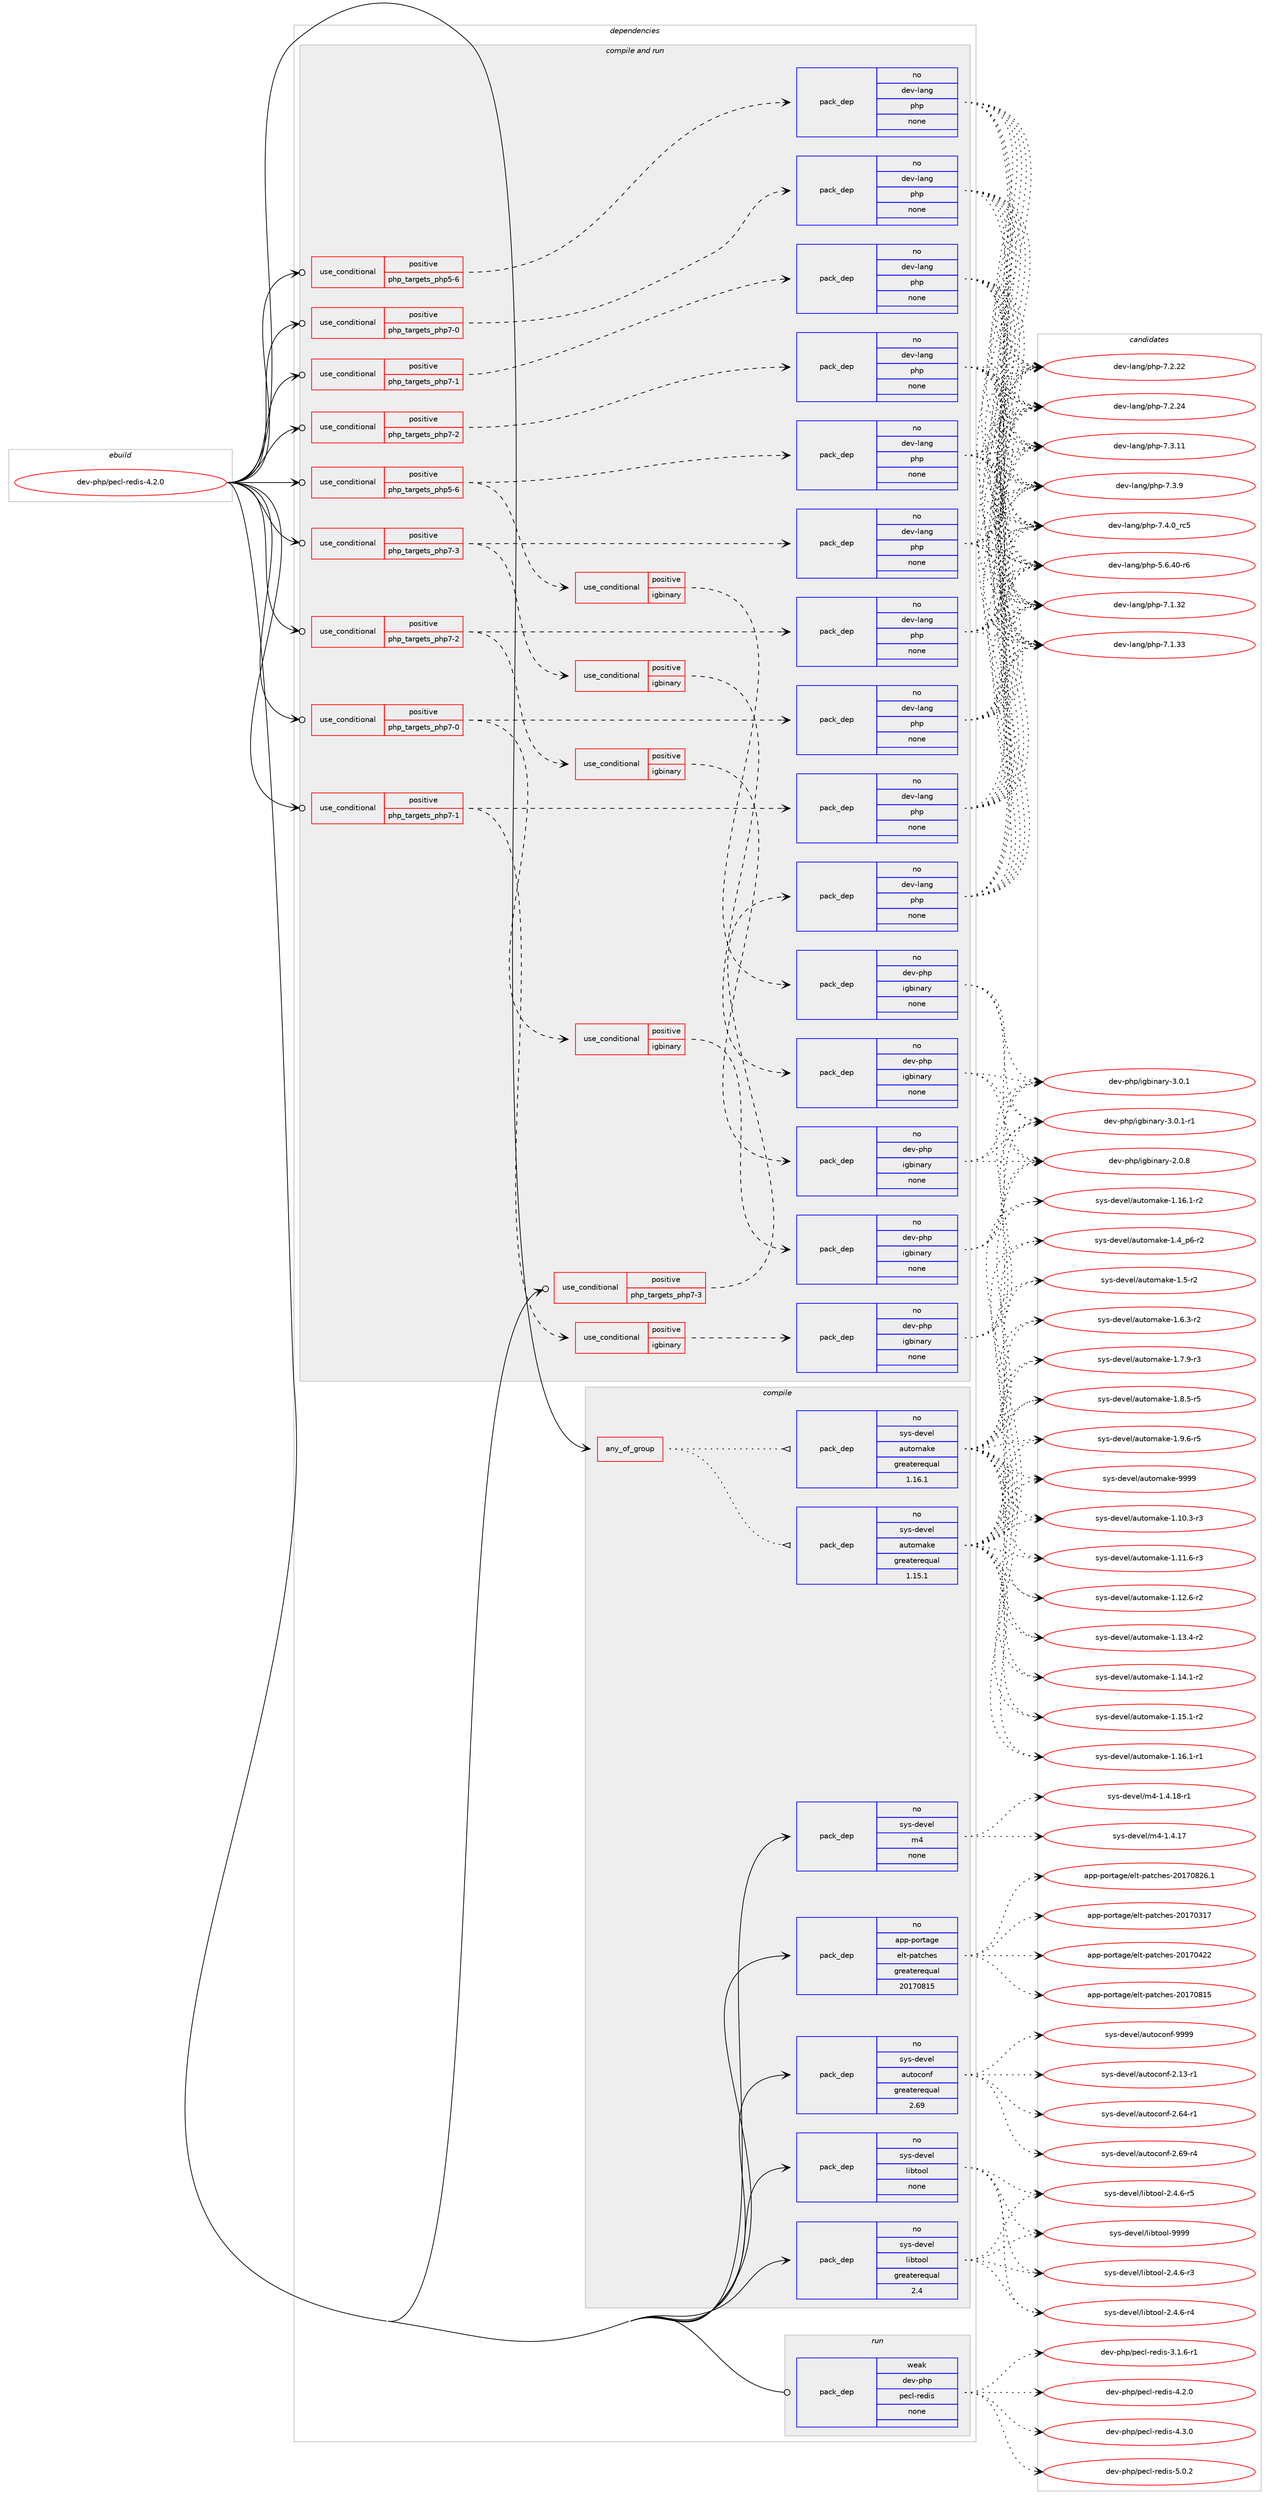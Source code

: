 digraph prolog {

# *************
# Graph options
# *************

newrank=true;
concentrate=true;
compound=true;
graph [rankdir=LR,fontname=Helvetica,fontsize=10,ranksep=1.5];#, ranksep=2.5, nodesep=0.2];
edge  [arrowhead=vee];
node  [fontname=Helvetica,fontsize=10];

# **********
# The ebuild
# **********

subgraph cluster_leftcol {
color=gray;
rank=same;
label=<<i>ebuild</i>>;
id [label="dev-php/pecl-redis-4.2.0", color=red, width=4, href="../dev-php/pecl-redis-4.2.0.svg"];
}

# ****************
# The dependencies
# ****************

subgraph cluster_midcol {
color=gray;
label=<<i>dependencies</i>>;
subgraph cluster_compile {
fillcolor="#eeeeee";
style=filled;
label=<<i>compile</i>>;
subgraph any11369 {
dependency590985 [label=<<TABLE BORDER="0" CELLBORDER="1" CELLSPACING="0" CELLPADDING="4"><TR><TD CELLPADDING="10">any_of_group</TD></TR></TABLE>>, shape=none, color=red];subgraph pack444070 {
dependency590986 [label=<<TABLE BORDER="0" CELLBORDER="1" CELLSPACING="0" CELLPADDING="4" WIDTH="220"><TR><TD ROWSPAN="6" CELLPADDING="30">pack_dep</TD></TR><TR><TD WIDTH="110">no</TD></TR><TR><TD>sys-devel</TD></TR><TR><TD>automake</TD></TR><TR><TD>greaterequal</TD></TR><TR><TD>1.16.1</TD></TR></TABLE>>, shape=none, color=blue];
}
dependency590985:e -> dependency590986:w [weight=20,style="dotted",arrowhead="oinv"];
subgraph pack444071 {
dependency590987 [label=<<TABLE BORDER="0" CELLBORDER="1" CELLSPACING="0" CELLPADDING="4" WIDTH="220"><TR><TD ROWSPAN="6" CELLPADDING="30">pack_dep</TD></TR><TR><TD WIDTH="110">no</TD></TR><TR><TD>sys-devel</TD></TR><TR><TD>automake</TD></TR><TR><TD>greaterequal</TD></TR><TR><TD>1.15.1</TD></TR></TABLE>>, shape=none, color=blue];
}
dependency590985:e -> dependency590987:w [weight=20,style="dotted",arrowhead="oinv"];
}
id:e -> dependency590985:w [weight=20,style="solid",arrowhead="vee"];
subgraph pack444072 {
dependency590988 [label=<<TABLE BORDER="0" CELLBORDER="1" CELLSPACING="0" CELLPADDING="4" WIDTH="220"><TR><TD ROWSPAN="6" CELLPADDING="30">pack_dep</TD></TR><TR><TD WIDTH="110">no</TD></TR><TR><TD>app-portage</TD></TR><TR><TD>elt-patches</TD></TR><TR><TD>greaterequal</TD></TR><TR><TD>20170815</TD></TR></TABLE>>, shape=none, color=blue];
}
id:e -> dependency590988:w [weight=20,style="solid",arrowhead="vee"];
subgraph pack444073 {
dependency590989 [label=<<TABLE BORDER="0" CELLBORDER="1" CELLSPACING="0" CELLPADDING="4" WIDTH="220"><TR><TD ROWSPAN="6" CELLPADDING="30">pack_dep</TD></TR><TR><TD WIDTH="110">no</TD></TR><TR><TD>sys-devel</TD></TR><TR><TD>autoconf</TD></TR><TR><TD>greaterequal</TD></TR><TR><TD>2.69</TD></TR></TABLE>>, shape=none, color=blue];
}
id:e -> dependency590989:w [weight=20,style="solid",arrowhead="vee"];
subgraph pack444074 {
dependency590990 [label=<<TABLE BORDER="0" CELLBORDER="1" CELLSPACING="0" CELLPADDING="4" WIDTH="220"><TR><TD ROWSPAN="6" CELLPADDING="30">pack_dep</TD></TR><TR><TD WIDTH="110">no</TD></TR><TR><TD>sys-devel</TD></TR><TR><TD>libtool</TD></TR><TR><TD>greaterequal</TD></TR><TR><TD>2.4</TD></TR></TABLE>>, shape=none, color=blue];
}
id:e -> dependency590990:w [weight=20,style="solid",arrowhead="vee"];
subgraph pack444075 {
dependency590991 [label=<<TABLE BORDER="0" CELLBORDER="1" CELLSPACING="0" CELLPADDING="4" WIDTH="220"><TR><TD ROWSPAN="6" CELLPADDING="30">pack_dep</TD></TR><TR><TD WIDTH="110">no</TD></TR><TR><TD>sys-devel</TD></TR><TR><TD>libtool</TD></TR><TR><TD>none</TD></TR><TR><TD></TD></TR></TABLE>>, shape=none, color=blue];
}
id:e -> dependency590991:w [weight=20,style="solid",arrowhead="vee"];
subgraph pack444076 {
dependency590992 [label=<<TABLE BORDER="0" CELLBORDER="1" CELLSPACING="0" CELLPADDING="4" WIDTH="220"><TR><TD ROWSPAN="6" CELLPADDING="30">pack_dep</TD></TR><TR><TD WIDTH="110">no</TD></TR><TR><TD>sys-devel</TD></TR><TR><TD>m4</TD></TR><TR><TD>none</TD></TR><TR><TD></TD></TR></TABLE>>, shape=none, color=blue];
}
id:e -> dependency590992:w [weight=20,style="solid",arrowhead="vee"];
}
subgraph cluster_compileandrun {
fillcolor="#eeeeee";
style=filled;
label=<<i>compile and run</i>>;
subgraph cond135181 {
dependency590993 [label=<<TABLE BORDER="0" CELLBORDER="1" CELLSPACING="0" CELLPADDING="4"><TR><TD ROWSPAN="3" CELLPADDING="10">use_conditional</TD></TR><TR><TD>positive</TD></TR><TR><TD>php_targets_php5-6</TD></TR></TABLE>>, shape=none, color=red];
subgraph pack444077 {
dependency590994 [label=<<TABLE BORDER="0" CELLBORDER="1" CELLSPACING="0" CELLPADDING="4" WIDTH="220"><TR><TD ROWSPAN="6" CELLPADDING="30">pack_dep</TD></TR><TR><TD WIDTH="110">no</TD></TR><TR><TD>dev-lang</TD></TR><TR><TD>php</TD></TR><TR><TD>none</TD></TR><TR><TD></TD></TR></TABLE>>, shape=none, color=blue];
}
dependency590993:e -> dependency590994:w [weight=20,style="dashed",arrowhead="vee"];
}
id:e -> dependency590993:w [weight=20,style="solid",arrowhead="odotvee"];
subgraph cond135182 {
dependency590995 [label=<<TABLE BORDER="0" CELLBORDER="1" CELLSPACING="0" CELLPADDING="4"><TR><TD ROWSPAN="3" CELLPADDING="10">use_conditional</TD></TR><TR><TD>positive</TD></TR><TR><TD>php_targets_php5-6</TD></TR></TABLE>>, shape=none, color=red];
subgraph pack444078 {
dependency590996 [label=<<TABLE BORDER="0" CELLBORDER="1" CELLSPACING="0" CELLPADDING="4" WIDTH="220"><TR><TD ROWSPAN="6" CELLPADDING="30">pack_dep</TD></TR><TR><TD WIDTH="110">no</TD></TR><TR><TD>dev-lang</TD></TR><TR><TD>php</TD></TR><TR><TD>none</TD></TR><TR><TD></TD></TR></TABLE>>, shape=none, color=blue];
}
dependency590995:e -> dependency590996:w [weight=20,style="dashed",arrowhead="vee"];
subgraph cond135183 {
dependency590997 [label=<<TABLE BORDER="0" CELLBORDER="1" CELLSPACING="0" CELLPADDING="4"><TR><TD ROWSPAN="3" CELLPADDING="10">use_conditional</TD></TR><TR><TD>positive</TD></TR><TR><TD>igbinary</TD></TR></TABLE>>, shape=none, color=red];
subgraph pack444079 {
dependency590998 [label=<<TABLE BORDER="0" CELLBORDER="1" CELLSPACING="0" CELLPADDING="4" WIDTH="220"><TR><TD ROWSPAN="6" CELLPADDING="30">pack_dep</TD></TR><TR><TD WIDTH="110">no</TD></TR><TR><TD>dev-php</TD></TR><TR><TD>igbinary</TD></TR><TR><TD>none</TD></TR><TR><TD></TD></TR></TABLE>>, shape=none, color=blue];
}
dependency590997:e -> dependency590998:w [weight=20,style="dashed",arrowhead="vee"];
}
dependency590995:e -> dependency590997:w [weight=20,style="dashed",arrowhead="vee"];
}
id:e -> dependency590995:w [weight=20,style="solid",arrowhead="odotvee"];
subgraph cond135184 {
dependency590999 [label=<<TABLE BORDER="0" CELLBORDER="1" CELLSPACING="0" CELLPADDING="4"><TR><TD ROWSPAN="3" CELLPADDING="10">use_conditional</TD></TR><TR><TD>positive</TD></TR><TR><TD>php_targets_php7-0</TD></TR></TABLE>>, shape=none, color=red];
subgraph pack444080 {
dependency591000 [label=<<TABLE BORDER="0" CELLBORDER="1" CELLSPACING="0" CELLPADDING="4" WIDTH="220"><TR><TD ROWSPAN="6" CELLPADDING="30">pack_dep</TD></TR><TR><TD WIDTH="110">no</TD></TR><TR><TD>dev-lang</TD></TR><TR><TD>php</TD></TR><TR><TD>none</TD></TR><TR><TD></TD></TR></TABLE>>, shape=none, color=blue];
}
dependency590999:e -> dependency591000:w [weight=20,style="dashed",arrowhead="vee"];
}
id:e -> dependency590999:w [weight=20,style="solid",arrowhead="odotvee"];
subgraph cond135185 {
dependency591001 [label=<<TABLE BORDER="0" CELLBORDER="1" CELLSPACING="0" CELLPADDING="4"><TR><TD ROWSPAN="3" CELLPADDING="10">use_conditional</TD></TR><TR><TD>positive</TD></TR><TR><TD>php_targets_php7-0</TD></TR></TABLE>>, shape=none, color=red];
subgraph pack444081 {
dependency591002 [label=<<TABLE BORDER="0" CELLBORDER="1" CELLSPACING="0" CELLPADDING="4" WIDTH="220"><TR><TD ROWSPAN="6" CELLPADDING="30">pack_dep</TD></TR><TR><TD WIDTH="110">no</TD></TR><TR><TD>dev-lang</TD></TR><TR><TD>php</TD></TR><TR><TD>none</TD></TR><TR><TD></TD></TR></TABLE>>, shape=none, color=blue];
}
dependency591001:e -> dependency591002:w [weight=20,style="dashed",arrowhead="vee"];
subgraph cond135186 {
dependency591003 [label=<<TABLE BORDER="0" CELLBORDER="1" CELLSPACING="0" CELLPADDING="4"><TR><TD ROWSPAN="3" CELLPADDING="10">use_conditional</TD></TR><TR><TD>positive</TD></TR><TR><TD>igbinary</TD></TR></TABLE>>, shape=none, color=red];
subgraph pack444082 {
dependency591004 [label=<<TABLE BORDER="0" CELLBORDER="1" CELLSPACING="0" CELLPADDING="4" WIDTH="220"><TR><TD ROWSPAN="6" CELLPADDING="30">pack_dep</TD></TR><TR><TD WIDTH="110">no</TD></TR><TR><TD>dev-php</TD></TR><TR><TD>igbinary</TD></TR><TR><TD>none</TD></TR><TR><TD></TD></TR></TABLE>>, shape=none, color=blue];
}
dependency591003:e -> dependency591004:w [weight=20,style="dashed",arrowhead="vee"];
}
dependency591001:e -> dependency591003:w [weight=20,style="dashed",arrowhead="vee"];
}
id:e -> dependency591001:w [weight=20,style="solid",arrowhead="odotvee"];
subgraph cond135187 {
dependency591005 [label=<<TABLE BORDER="0" CELLBORDER="1" CELLSPACING="0" CELLPADDING="4"><TR><TD ROWSPAN="3" CELLPADDING="10">use_conditional</TD></TR><TR><TD>positive</TD></TR><TR><TD>php_targets_php7-1</TD></TR></TABLE>>, shape=none, color=red];
subgraph pack444083 {
dependency591006 [label=<<TABLE BORDER="0" CELLBORDER="1" CELLSPACING="0" CELLPADDING="4" WIDTH="220"><TR><TD ROWSPAN="6" CELLPADDING="30">pack_dep</TD></TR><TR><TD WIDTH="110">no</TD></TR><TR><TD>dev-lang</TD></TR><TR><TD>php</TD></TR><TR><TD>none</TD></TR><TR><TD></TD></TR></TABLE>>, shape=none, color=blue];
}
dependency591005:e -> dependency591006:w [weight=20,style="dashed",arrowhead="vee"];
}
id:e -> dependency591005:w [weight=20,style="solid",arrowhead="odotvee"];
subgraph cond135188 {
dependency591007 [label=<<TABLE BORDER="0" CELLBORDER="1" CELLSPACING="0" CELLPADDING="4"><TR><TD ROWSPAN="3" CELLPADDING="10">use_conditional</TD></TR><TR><TD>positive</TD></TR><TR><TD>php_targets_php7-1</TD></TR></TABLE>>, shape=none, color=red];
subgraph pack444084 {
dependency591008 [label=<<TABLE BORDER="0" CELLBORDER="1" CELLSPACING="0" CELLPADDING="4" WIDTH="220"><TR><TD ROWSPAN="6" CELLPADDING="30">pack_dep</TD></TR><TR><TD WIDTH="110">no</TD></TR><TR><TD>dev-lang</TD></TR><TR><TD>php</TD></TR><TR><TD>none</TD></TR><TR><TD></TD></TR></TABLE>>, shape=none, color=blue];
}
dependency591007:e -> dependency591008:w [weight=20,style="dashed",arrowhead="vee"];
subgraph cond135189 {
dependency591009 [label=<<TABLE BORDER="0" CELLBORDER="1" CELLSPACING="0" CELLPADDING="4"><TR><TD ROWSPAN="3" CELLPADDING="10">use_conditional</TD></TR><TR><TD>positive</TD></TR><TR><TD>igbinary</TD></TR></TABLE>>, shape=none, color=red];
subgraph pack444085 {
dependency591010 [label=<<TABLE BORDER="0" CELLBORDER="1" CELLSPACING="0" CELLPADDING="4" WIDTH="220"><TR><TD ROWSPAN="6" CELLPADDING="30">pack_dep</TD></TR><TR><TD WIDTH="110">no</TD></TR><TR><TD>dev-php</TD></TR><TR><TD>igbinary</TD></TR><TR><TD>none</TD></TR><TR><TD></TD></TR></TABLE>>, shape=none, color=blue];
}
dependency591009:e -> dependency591010:w [weight=20,style="dashed",arrowhead="vee"];
}
dependency591007:e -> dependency591009:w [weight=20,style="dashed",arrowhead="vee"];
}
id:e -> dependency591007:w [weight=20,style="solid",arrowhead="odotvee"];
subgraph cond135190 {
dependency591011 [label=<<TABLE BORDER="0" CELLBORDER="1" CELLSPACING="0" CELLPADDING="4"><TR><TD ROWSPAN="3" CELLPADDING="10">use_conditional</TD></TR><TR><TD>positive</TD></TR><TR><TD>php_targets_php7-2</TD></TR></TABLE>>, shape=none, color=red];
subgraph pack444086 {
dependency591012 [label=<<TABLE BORDER="0" CELLBORDER="1" CELLSPACING="0" CELLPADDING="4" WIDTH="220"><TR><TD ROWSPAN="6" CELLPADDING="30">pack_dep</TD></TR><TR><TD WIDTH="110">no</TD></TR><TR><TD>dev-lang</TD></TR><TR><TD>php</TD></TR><TR><TD>none</TD></TR><TR><TD></TD></TR></TABLE>>, shape=none, color=blue];
}
dependency591011:e -> dependency591012:w [weight=20,style="dashed",arrowhead="vee"];
}
id:e -> dependency591011:w [weight=20,style="solid",arrowhead="odotvee"];
subgraph cond135191 {
dependency591013 [label=<<TABLE BORDER="0" CELLBORDER="1" CELLSPACING="0" CELLPADDING="4"><TR><TD ROWSPAN="3" CELLPADDING="10">use_conditional</TD></TR><TR><TD>positive</TD></TR><TR><TD>php_targets_php7-2</TD></TR></TABLE>>, shape=none, color=red];
subgraph pack444087 {
dependency591014 [label=<<TABLE BORDER="0" CELLBORDER="1" CELLSPACING="0" CELLPADDING="4" WIDTH="220"><TR><TD ROWSPAN="6" CELLPADDING="30">pack_dep</TD></TR><TR><TD WIDTH="110">no</TD></TR><TR><TD>dev-lang</TD></TR><TR><TD>php</TD></TR><TR><TD>none</TD></TR><TR><TD></TD></TR></TABLE>>, shape=none, color=blue];
}
dependency591013:e -> dependency591014:w [weight=20,style="dashed",arrowhead="vee"];
subgraph cond135192 {
dependency591015 [label=<<TABLE BORDER="0" CELLBORDER="1" CELLSPACING="0" CELLPADDING="4"><TR><TD ROWSPAN="3" CELLPADDING="10">use_conditional</TD></TR><TR><TD>positive</TD></TR><TR><TD>igbinary</TD></TR></TABLE>>, shape=none, color=red];
subgraph pack444088 {
dependency591016 [label=<<TABLE BORDER="0" CELLBORDER="1" CELLSPACING="0" CELLPADDING="4" WIDTH="220"><TR><TD ROWSPAN="6" CELLPADDING="30">pack_dep</TD></TR><TR><TD WIDTH="110">no</TD></TR><TR><TD>dev-php</TD></TR><TR><TD>igbinary</TD></TR><TR><TD>none</TD></TR><TR><TD></TD></TR></TABLE>>, shape=none, color=blue];
}
dependency591015:e -> dependency591016:w [weight=20,style="dashed",arrowhead="vee"];
}
dependency591013:e -> dependency591015:w [weight=20,style="dashed",arrowhead="vee"];
}
id:e -> dependency591013:w [weight=20,style="solid",arrowhead="odotvee"];
subgraph cond135193 {
dependency591017 [label=<<TABLE BORDER="0" CELLBORDER="1" CELLSPACING="0" CELLPADDING="4"><TR><TD ROWSPAN="3" CELLPADDING="10">use_conditional</TD></TR><TR><TD>positive</TD></TR><TR><TD>php_targets_php7-3</TD></TR></TABLE>>, shape=none, color=red];
subgraph pack444089 {
dependency591018 [label=<<TABLE BORDER="0" CELLBORDER="1" CELLSPACING="0" CELLPADDING="4" WIDTH="220"><TR><TD ROWSPAN="6" CELLPADDING="30">pack_dep</TD></TR><TR><TD WIDTH="110">no</TD></TR><TR><TD>dev-lang</TD></TR><TR><TD>php</TD></TR><TR><TD>none</TD></TR><TR><TD></TD></TR></TABLE>>, shape=none, color=blue];
}
dependency591017:e -> dependency591018:w [weight=20,style="dashed",arrowhead="vee"];
}
id:e -> dependency591017:w [weight=20,style="solid",arrowhead="odotvee"];
subgraph cond135194 {
dependency591019 [label=<<TABLE BORDER="0" CELLBORDER="1" CELLSPACING="0" CELLPADDING="4"><TR><TD ROWSPAN="3" CELLPADDING="10">use_conditional</TD></TR><TR><TD>positive</TD></TR><TR><TD>php_targets_php7-3</TD></TR></TABLE>>, shape=none, color=red];
subgraph pack444090 {
dependency591020 [label=<<TABLE BORDER="0" CELLBORDER="1" CELLSPACING="0" CELLPADDING="4" WIDTH="220"><TR><TD ROWSPAN="6" CELLPADDING="30">pack_dep</TD></TR><TR><TD WIDTH="110">no</TD></TR><TR><TD>dev-lang</TD></TR><TR><TD>php</TD></TR><TR><TD>none</TD></TR><TR><TD></TD></TR></TABLE>>, shape=none, color=blue];
}
dependency591019:e -> dependency591020:w [weight=20,style="dashed",arrowhead="vee"];
subgraph cond135195 {
dependency591021 [label=<<TABLE BORDER="0" CELLBORDER="1" CELLSPACING="0" CELLPADDING="4"><TR><TD ROWSPAN="3" CELLPADDING="10">use_conditional</TD></TR><TR><TD>positive</TD></TR><TR><TD>igbinary</TD></TR></TABLE>>, shape=none, color=red];
subgraph pack444091 {
dependency591022 [label=<<TABLE BORDER="0" CELLBORDER="1" CELLSPACING="0" CELLPADDING="4" WIDTH="220"><TR><TD ROWSPAN="6" CELLPADDING="30">pack_dep</TD></TR><TR><TD WIDTH="110">no</TD></TR><TR><TD>dev-php</TD></TR><TR><TD>igbinary</TD></TR><TR><TD>none</TD></TR><TR><TD></TD></TR></TABLE>>, shape=none, color=blue];
}
dependency591021:e -> dependency591022:w [weight=20,style="dashed",arrowhead="vee"];
}
dependency591019:e -> dependency591021:w [weight=20,style="dashed",arrowhead="vee"];
}
id:e -> dependency591019:w [weight=20,style="solid",arrowhead="odotvee"];
}
subgraph cluster_run {
fillcolor="#eeeeee";
style=filled;
label=<<i>run</i>>;
subgraph pack444092 {
dependency591023 [label=<<TABLE BORDER="0" CELLBORDER="1" CELLSPACING="0" CELLPADDING="4" WIDTH="220"><TR><TD ROWSPAN="6" CELLPADDING="30">pack_dep</TD></TR><TR><TD WIDTH="110">weak</TD></TR><TR><TD>dev-php</TD></TR><TR><TD>pecl-redis</TD></TR><TR><TD>none</TD></TR><TR><TD></TD></TR></TABLE>>, shape=none, color=blue];
}
id:e -> dependency591023:w [weight=20,style="solid",arrowhead="odot"];
}
}

# **************
# The candidates
# **************

subgraph cluster_choices {
rank=same;
color=gray;
label=<<i>candidates</i>>;

subgraph choice444070 {
color=black;
nodesep=1;
choice11512111545100101118101108479711711611110997107101454946494846514511451 [label="sys-devel/automake-1.10.3-r3", color=red, width=4,href="../sys-devel/automake-1.10.3-r3.svg"];
choice11512111545100101118101108479711711611110997107101454946494946544511451 [label="sys-devel/automake-1.11.6-r3", color=red, width=4,href="../sys-devel/automake-1.11.6-r3.svg"];
choice11512111545100101118101108479711711611110997107101454946495046544511450 [label="sys-devel/automake-1.12.6-r2", color=red, width=4,href="../sys-devel/automake-1.12.6-r2.svg"];
choice11512111545100101118101108479711711611110997107101454946495146524511450 [label="sys-devel/automake-1.13.4-r2", color=red, width=4,href="../sys-devel/automake-1.13.4-r2.svg"];
choice11512111545100101118101108479711711611110997107101454946495246494511450 [label="sys-devel/automake-1.14.1-r2", color=red, width=4,href="../sys-devel/automake-1.14.1-r2.svg"];
choice11512111545100101118101108479711711611110997107101454946495346494511450 [label="sys-devel/automake-1.15.1-r2", color=red, width=4,href="../sys-devel/automake-1.15.1-r2.svg"];
choice11512111545100101118101108479711711611110997107101454946495446494511449 [label="sys-devel/automake-1.16.1-r1", color=red, width=4,href="../sys-devel/automake-1.16.1-r1.svg"];
choice11512111545100101118101108479711711611110997107101454946495446494511450 [label="sys-devel/automake-1.16.1-r2", color=red, width=4,href="../sys-devel/automake-1.16.1-r2.svg"];
choice115121115451001011181011084797117116111109971071014549465295112544511450 [label="sys-devel/automake-1.4_p6-r2", color=red, width=4,href="../sys-devel/automake-1.4_p6-r2.svg"];
choice11512111545100101118101108479711711611110997107101454946534511450 [label="sys-devel/automake-1.5-r2", color=red, width=4,href="../sys-devel/automake-1.5-r2.svg"];
choice115121115451001011181011084797117116111109971071014549465446514511450 [label="sys-devel/automake-1.6.3-r2", color=red, width=4,href="../sys-devel/automake-1.6.3-r2.svg"];
choice115121115451001011181011084797117116111109971071014549465546574511451 [label="sys-devel/automake-1.7.9-r3", color=red, width=4,href="../sys-devel/automake-1.7.9-r3.svg"];
choice115121115451001011181011084797117116111109971071014549465646534511453 [label="sys-devel/automake-1.8.5-r5", color=red, width=4,href="../sys-devel/automake-1.8.5-r5.svg"];
choice115121115451001011181011084797117116111109971071014549465746544511453 [label="sys-devel/automake-1.9.6-r5", color=red, width=4,href="../sys-devel/automake-1.9.6-r5.svg"];
choice115121115451001011181011084797117116111109971071014557575757 [label="sys-devel/automake-9999", color=red, width=4,href="../sys-devel/automake-9999.svg"];
dependency590986:e -> choice11512111545100101118101108479711711611110997107101454946494846514511451:w [style=dotted,weight="100"];
dependency590986:e -> choice11512111545100101118101108479711711611110997107101454946494946544511451:w [style=dotted,weight="100"];
dependency590986:e -> choice11512111545100101118101108479711711611110997107101454946495046544511450:w [style=dotted,weight="100"];
dependency590986:e -> choice11512111545100101118101108479711711611110997107101454946495146524511450:w [style=dotted,weight="100"];
dependency590986:e -> choice11512111545100101118101108479711711611110997107101454946495246494511450:w [style=dotted,weight="100"];
dependency590986:e -> choice11512111545100101118101108479711711611110997107101454946495346494511450:w [style=dotted,weight="100"];
dependency590986:e -> choice11512111545100101118101108479711711611110997107101454946495446494511449:w [style=dotted,weight="100"];
dependency590986:e -> choice11512111545100101118101108479711711611110997107101454946495446494511450:w [style=dotted,weight="100"];
dependency590986:e -> choice115121115451001011181011084797117116111109971071014549465295112544511450:w [style=dotted,weight="100"];
dependency590986:e -> choice11512111545100101118101108479711711611110997107101454946534511450:w [style=dotted,weight="100"];
dependency590986:e -> choice115121115451001011181011084797117116111109971071014549465446514511450:w [style=dotted,weight="100"];
dependency590986:e -> choice115121115451001011181011084797117116111109971071014549465546574511451:w [style=dotted,weight="100"];
dependency590986:e -> choice115121115451001011181011084797117116111109971071014549465646534511453:w [style=dotted,weight="100"];
dependency590986:e -> choice115121115451001011181011084797117116111109971071014549465746544511453:w [style=dotted,weight="100"];
dependency590986:e -> choice115121115451001011181011084797117116111109971071014557575757:w [style=dotted,weight="100"];
}
subgraph choice444071 {
color=black;
nodesep=1;
choice11512111545100101118101108479711711611110997107101454946494846514511451 [label="sys-devel/automake-1.10.3-r3", color=red, width=4,href="../sys-devel/automake-1.10.3-r3.svg"];
choice11512111545100101118101108479711711611110997107101454946494946544511451 [label="sys-devel/automake-1.11.6-r3", color=red, width=4,href="../sys-devel/automake-1.11.6-r3.svg"];
choice11512111545100101118101108479711711611110997107101454946495046544511450 [label="sys-devel/automake-1.12.6-r2", color=red, width=4,href="../sys-devel/automake-1.12.6-r2.svg"];
choice11512111545100101118101108479711711611110997107101454946495146524511450 [label="sys-devel/automake-1.13.4-r2", color=red, width=4,href="../sys-devel/automake-1.13.4-r2.svg"];
choice11512111545100101118101108479711711611110997107101454946495246494511450 [label="sys-devel/automake-1.14.1-r2", color=red, width=4,href="../sys-devel/automake-1.14.1-r2.svg"];
choice11512111545100101118101108479711711611110997107101454946495346494511450 [label="sys-devel/automake-1.15.1-r2", color=red, width=4,href="../sys-devel/automake-1.15.1-r2.svg"];
choice11512111545100101118101108479711711611110997107101454946495446494511449 [label="sys-devel/automake-1.16.1-r1", color=red, width=4,href="../sys-devel/automake-1.16.1-r1.svg"];
choice11512111545100101118101108479711711611110997107101454946495446494511450 [label="sys-devel/automake-1.16.1-r2", color=red, width=4,href="../sys-devel/automake-1.16.1-r2.svg"];
choice115121115451001011181011084797117116111109971071014549465295112544511450 [label="sys-devel/automake-1.4_p6-r2", color=red, width=4,href="../sys-devel/automake-1.4_p6-r2.svg"];
choice11512111545100101118101108479711711611110997107101454946534511450 [label="sys-devel/automake-1.5-r2", color=red, width=4,href="../sys-devel/automake-1.5-r2.svg"];
choice115121115451001011181011084797117116111109971071014549465446514511450 [label="sys-devel/automake-1.6.3-r2", color=red, width=4,href="../sys-devel/automake-1.6.3-r2.svg"];
choice115121115451001011181011084797117116111109971071014549465546574511451 [label="sys-devel/automake-1.7.9-r3", color=red, width=4,href="../sys-devel/automake-1.7.9-r3.svg"];
choice115121115451001011181011084797117116111109971071014549465646534511453 [label="sys-devel/automake-1.8.5-r5", color=red, width=4,href="../sys-devel/automake-1.8.5-r5.svg"];
choice115121115451001011181011084797117116111109971071014549465746544511453 [label="sys-devel/automake-1.9.6-r5", color=red, width=4,href="../sys-devel/automake-1.9.6-r5.svg"];
choice115121115451001011181011084797117116111109971071014557575757 [label="sys-devel/automake-9999", color=red, width=4,href="../sys-devel/automake-9999.svg"];
dependency590987:e -> choice11512111545100101118101108479711711611110997107101454946494846514511451:w [style=dotted,weight="100"];
dependency590987:e -> choice11512111545100101118101108479711711611110997107101454946494946544511451:w [style=dotted,weight="100"];
dependency590987:e -> choice11512111545100101118101108479711711611110997107101454946495046544511450:w [style=dotted,weight="100"];
dependency590987:e -> choice11512111545100101118101108479711711611110997107101454946495146524511450:w [style=dotted,weight="100"];
dependency590987:e -> choice11512111545100101118101108479711711611110997107101454946495246494511450:w [style=dotted,weight="100"];
dependency590987:e -> choice11512111545100101118101108479711711611110997107101454946495346494511450:w [style=dotted,weight="100"];
dependency590987:e -> choice11512111545100101118101108479711711611110997107101454946495446494511449:w [style=dotted,weight="100"];
dependency590987:e -> choice11512111545100101118101108479711711611110997107101454946495446494511450:w [style=dotted,weight="100"];
dependency590987:e -> choice115121115451001011181011084797117116111109971071014549465295112544511450:w [style=dotted,weight="100"];
dependency590987:e -> choice11512111545100101118101108479711711611110997107101454946534511450:w [style=dotted,weight="100"];
dependency590987:e -> choice115121115451001011181011084797117116111109971071014549465446514511450:w [style=dotted,weight="100"];
dependency590987:e -> choice115121115451001011181011084797117116111109971071014549465546574511451:w [style=dotted,weight="100"];
dependency590987:e -> choice115121115451001011181011084797117116111109971071014549465646534511453:w [style=dotted,weight="100"];
dependency590987:e -> choice115121115451001011181011084797117116111109971071014549465746544511453:w [style=dotted,weight="100"];
dependency590987:e -> choice115121115451001011181011084797117116111109971071014557575757:w [style=dotted,weight="100"];
}
subgraph choice444072 {
color=black;
nodesep=1;
choice97112112451121111141169710310147101108116451129711699104101115455048495548514955 [label="app-portage/elt-patches-20170317", color=red, width=4,href="../app-portage/elt-patches-20170317.svg"];
choice97112112451121111141169710310147101108116451129711699104101115455048495548525050 [label="app-portage/elt-patches-20170422", color=red, width=4,href="../app-portage/elt-patches-20170422.svg"];
choice97112112451121111141169710310147101108116451129711699104101115455048495548564953 [label="app-portage/elt-patches-20170815", color=red, width=4,href="../app-portage/elt-patches-20170815.svg"];
choice971121124511211111411697103101471011081164511297116991041011154550484955485650544649 [label="app-portage/elt-patches-20170826.1", color=red, width=4,href="../app-portage/elt-patches-20170826.1.svg"];
dependency590988:e -> choice97112112451121111141169710310147101108116451129711699104101115455048495548514955:w [style=dotted,weight="100"];
dependency590988:e -> choice97112112451121111141169710310147101108116451129711699104101115455048495548525050:w [style=dotted,weight="100"];
dependency590988:e -> choice97112112451121111141169710310147101108116451129711699104101115455048495548564953:w [style=dotted,weight="100"];
dependency590988:e -> choice971121124511211111411697103101471011081164511297116991041011154550484955485650544649:w [style=dotted,weight="100"];
}
subgraph choice444073 {
color=black;
nodesep=1;
choice1151211154510010111810110847971171161119911111010245504649514511449 [label="sys-devel/autoconf-2.13-r1", color=red, width=4,href="../sys-devel/autoconf-2.13-r1.svg"];
choice1151211154510010111810110847971171161119911111010245504654524511449 [label="sys-devel/autoconf-2.64-r1", color=red, width=4,href="../sys-devel/autoconf-2.64-r1.svg"];
choice1151211154510010111810110847971171161119911111010245504654574511452 [label="sys-devel/autoconf-2.69-r4", color=red, width=4,href="../sys-devel/autoconf-2.69-r4.svg"];
choice115121115451001011181011084797117116111991111101024557575757 [label="sys-devel/autoconf-9999", color=red, width=4,href="../sys-devel/autoconf-9999.svg"];
dependency590989:e -> choice1151211154510010111810110847971171161119911111010245504649514511449:w [style=dotted,weight="100"];
dependency590989:e -> choice1151211154510010111810110847971171161119911111010245504654524511449:w [style=dotted,weight="100"];
dependency590989:e -> choice1151211154510010111810110847971171161119911111010245504654574511452:w [style=dotted,weight="100"];
dependency590989:e -> choice115121115451001011181011084797117116111991111101024557575757:w [style=dotted,weight="100"];
}
subgraph choice444074 {
color=black;
nodesep=1;
choice1151211154510010111810110847108105981161111111084550465246544511451 [label="sys-devel/libtool-2.4.6-r3", color=red, width=4,href="../sys-devel/libtool-2.4.6-r3.svg"];
choice1151211154510010111810110847108105981161111111084550465246544511452 [label="sys-devel/libtool-2.4.6-r4", color=red, width=4,href="../sys-devel/libtool-2.4.6-r4.svg"];
choice1151211154510010111810110847108105981161111111084550465246544511453 [label="sys-devel/libtool-2.4.6-r5", color=red, width=4,href="../sys-devel/libtool-2.4.6-r5.svg"];
choice1151211154510010111810110847108105981161111111084557575757 [label="sys-devel/libtool-9999", color=red, width=4,href="../sys-devel/libtool-9999.svg"];
dependency590990:e -> choice1151211154510010111810110847108105981161111111084550465246544511451:w [style=dotted,weight="100"];
dependency590990:e -> choice1151211154510010111810110847108105981161111111084550465246544511452:w [style=dotted,weight="100"];
dependency590990:e -> choice1151211154510010111810110847108105981161111111084550465246544511453:w [style=dotted,weight="100"];
dependency590990:e -> choice1151211154510010111810110847108105981161111111084557575757:w [style=dotted,weight="100"];
}
subgraph choice444075 {
color=black;
nodesep=1;
choice1151211154510010111810110847108105981161111111084550465246544511451 [label="sys-devel/libtool-2.4.6-r3", color=red, width=4,href="../sys-devel/libtool-2.4.6-r3.svg"];
choice1151211154510010111810110847108105981161111111084550465246544511452 [label="sys-devel/libtool-2.4.6-r4", color=red, width=4,href="../sys-devel/libtool-2.4.6-r4.svg"];
choice1151211154510010111810110847108105981161111111084550465246544511453 [label="sys-devel/libtool-2.4.6-r5", color=red, width=4,href="../sys-devel/libtool-2.4.6-r5.svg"];
choice1151211154510010111810110847108105981161111111084557575757 [label="sys-devel/libtool-9999", color=red, width=4,href="../sys-devel/libtool-9999.svg"];
dependency590991:e -> choice1151211154510010111810110847108105981161111111084550465246544511451:w [style=dotted,weight="100"];
dependency590991:e -> choice1151211154510010111810110847108105981161111111084550465246544511452:w [style=dotted,weight="100"];
dependency590991:e -> choice1151211154510010111810110847108105981161111111084550465246544511453:w [style=dotted,weight="100"];
dependency590991:e -> choice1151211154510010111810110847108105981161111111084557575757:w [style=dotted,weight="100"];
}
subgraph choice444076 {
color=black;
nodesep=1;
choice11512111545100101118101108471095245494652464955 [label="sys-devel/m4-1.4.17", color=red, width=4,href="../sys-devel/m4-1.4.17.svg"];
choice115121115451001011181011084710952454946524649564511449 [label="sys-devel/m4-1.4.18-r1", color=red, width=4,href="../sys-devel/m4-1.4.18-r1.svg"];
dependency590992:e -> choice11512111545100101118101108471095245494652464955:w [style=dotted,weight="100"];
dependency590992:e -> choice115121115451001011181011084710952454946524649564511449:w [style=dotted,weight="100"];
}
subgraph choice444077 {
color=black;
nodesep=1;
choice100101118451089711010347112104112455346544652484511454 [label="dev-lang/php-5.6.40-r6", color=red, width=4,href="../dev-lang/php-5.6.40-r6.svg"];
choice10010111845108971101034711210411245554649465150 [label="dev-lang/php-7.1.32", color=red, width=4,href="../dev-lang/php-7.1.32.svg"];
choice10010111845108971101034711210411245554649465151 [label="dev-lang/php-7.1.33", color=red, width=4,href="../dev-lang/php-7.1.33.svg"];
choice10010111845108971101034711210411245554650465050 [label="dev-lang/php-7.2.22", color=red, width=4,href="../dev-lang/php-7.2.22.svg"];
choice10010111845108971101034711210411245554650465052 [label="dev-lang/php-7.2.24", color=red, width=4,href="../dev-lang/php-7.2.24.svg"];
choice10010111845108971101034711210411245554651464949 [label="dev-lang/php-7.3.11", color=red, width=4,href="../dev-lang/php-7.3.11.svg"];
choice100101118451089711010347112104112455546514657 [label="dev-lang/php-7.3.9", color=red, width=4,href="../dev-lang/php-7.3.9.svg"];
choice100101118451089711010347112104112455546524648951149953 [label="dev-lang/php-7.4.0_rc5", color=red, width=4,href="../dev-lang/php-7.4.0_rc5.svg"];
dependency590994:e -> choice100101118451089711010347112104112455346544652484511454:w [style=dotted,weight="100"];
dependency590994:e -> choice10010111845108971101034711210411245554649465150:w [style=dotted,weight="100"];
dependency590994:e -> choice10010111845108971101034711210411245554649465151:w [style=dotted,weight="100"];
dependency590994:e -> choice10010111845108971101034711210411245554650465050:w [style=dotted,weight="100"];
dependency590994:e -> choice10010111845108971101034711210411245554650465052:w [style=dotted,weight="100"];
dependency590994:e -> choice10010111845108971101034711210411245554651464949:w [style=dotted,weight="100"];
dependency590994:e -> choice100101118451089711010347112104112455546514657:w [style=dotted,weight="100"];
dependency590994:e -> choice100101118451089711010347112104112455546524648951149953:w [style=dotted,weight="100"];
}
subgraph choice444078 {
color=black;
nodesep=1;
choice100101118451089711010347112104112455346544652484511454 [label="dev-lang/php-5.6.40-r6", color=red, width=4,href="../dev-lang/php-5.6.40-r6.svg"];
choice10010111845108971101034711210411245554649465150 [label="dev-lang/php-7.1.32", color=red, width=4,href="../dev-lang/php-7.1.32.svg"];
choice10010111845108971101034711210411245554649465151 [label="dev-lang/php-7.1.33", color=red, width=4,href="../dev-lang/php-7.1.33.svg"];
choice10010111845108971101034711210411245554650465050 [label="dev-lang/php-7.2.22", color=red, width=4,href="../dev-lang/php-7.2.22.svg"];
choice10010111845108971101034711210411245554650465052 [label="dev-lang/php-7.2.24", color=red, width=4,href="../dev-lang/php-7.2.24.svg"];
choice10010111845108971101034711210411245554651464949 [label="dev-lang/php-7.3.11", color=red, width=4,href="../dev-lang/php-7.3.11.svg"];
choice100101118451089711010347112104112455546514657 [label="dev-lang/php-7.3.9", color=red, width=4,href="../dev-lang/php-7.3.9.svg"];
choice100101118451089711010347112104112455546524648951149953 [label="dev-lang/php-7.4.0_rc5", color=red, width=4,href="../dev-lang/php-7.4.0_rc5.svg"];
dependency590996:e -> choice100101118451089711010347112104112455346544652484511454:w [style=dotted,weight="100"];
dependency590996:e -> choice10010111845108971101034711210411245554649465150:w [style=dotted,weight="100"];
dependency590996:e -> choice10010111845108971101034711210411245554649465151:w [style=dotted,weight="100"];
dependency590996:e -> choice10010111845108971101034711210411245554650465050:w [style=dotted,weight="100"];
dependency590996:e -> choice10010111845108971101034711210411245554650465052:w [style=dotted,weight="100"];
dependency590996:e -> choice10010111845108971101034711210411245554651464949:w [style=dotted,weight="100"];
dependency590996:e -> choice100101118451089711010347112104112455546514657:w [style=dotted,weight="100"];
dependency590996:e -> choice100101118451089711010347112104112455546524648951149953:w [style=dotted,weight="100"];
}
subgraph choice444079 {
color=black;
nodesep=1;
choice10010111845112104112471051039810511097114121455046484656 [label="dev-php/igbinary-2.0.8", color=red, width=4,href="../dev-php/igbinary-2.0.8.svg"];
choice10010111845112104112471051039810511097114121455146484649 [label="dev-php/igbinary-3.0.1", color=red, width=4,href="../dev-php/igbinary-3.0.1.svg"];
choice100101118451121041124710510398105110971141214551464846494511449 [label="dev-php/igbinary-3.0.1-r1", color=red, width=4,href="../dev-php/igbinary-3.0.1-r1.svg"];
dependency590998:e -> choice10010111845112104112471051039810511097114121455046484656:w [style=dotted,weight="100"];
dependency590998:e -> choice10010111845112104112471051039810511097114121455146484649:w [style=dotted,weight="100"];
dependency590998:e -> choice100101118451121041124710510398105110971141214551464846494511449:w [style=dotted,weight="100"];
}
subgraph choice444080 {
color=black;
nodesep=1;
choice100101118451089711010347112104112455346544652484511454 [label="dev-lang/php-5.6.40-r6", color=red, width=4,href="../dev-lang/php-5.6.40-r6.svg"];
choice10010111845108971101034711210411245554649465150 [label="dev-lang/php-7.1.32", color=red, width=4,href="../dev-lang/php-7.1.32.svg"];
choice10010111845108971101034711210411245554649465151 [label="dev-lang/php-7.1.33", color=red, width=4,href="../dev-lang/php-7.1.33.svg"];
choice10010111845108971101034711210411245554650465050 [label="dev-lang/php-7.2.22", color=red, width=4,href="../dev-lang/php-7.2.22.svg"];
choice10010111845108971101034711210411245554650465052 [label="dev-lang/php-7.2.24", color=red, width=4,href="../dev-lang/php-7.2.24.svg"];
choice10010111845108971101034711210411245554651464949 [label="dev-lang/php-7.3.11", color=red, width=4,href="../dev-lang/php-7.3.11.svg"];
choice100101118451089711010347112104112455546514657 [label="dev-lang/php-7.3.9", color=red, width=4,href="../dev-lang/php-7.3.9.svg"];
choice100101118451089711010347112104112455546524648951149953 [label="dev-lang/php-7.4.0_rc5", color=red, width=4,href="../dev-lang/php-7.4.0_rc5.svg"];
dependency591000:e -> choice100101118451089711010347112104112455346544652484511454:w [style=dotted,weight="100"];
dependency591000:e -> choice10010111845108971101034711210411245554649465150:w [style=dotted,weight="100"];
dependency591000:e -> choice10010111845108971101034711210411245554649465151:w [style=dotted,weight="100"];
dependency591000:e -> choice10010111845108971101034711210411245554650465050:w [style=dotted,weight="100"];
dependency591000:e -> choice10010111845108971101034711210411245554650465052:w [style=dotted,weight="100"];
dependency591000:e -> choice10010111845108971101034711210411245554651464949:w [style=dotted,weight="100"];
dependency591000:e -> choice100101118451089711010347112104112455546514657:w [style=dotted,weight="100"];
dependency591000:e -> choice100101118451089711010347112104112455546524648951149953:w [style=dotted,weight="100"];
}
subgraph choice444081 {
color=black;
nodesep=1;
choice100101118451089711010347112104112455346544652484511454 [label="dev-lang/php-5.6.40-r6", color=red, width=4,href="../dev-lang/php-5.6.40-r6.svg"];
choice10010111845108971101034711210411245554649465150 [label="dev-lang/php-7.1.32", color=red, width=4,href="../dev-lang/php-7.1.32.svg"];
choice10010111845108971101034711210411245554649465151 [label="dev-lang/php-7.1.33", color=red, width=4,href="../dev-lang/php-7.1.33.svg"];
choice10010111845108971101034711210411245554650465050 [label="dev-lang/php-7.2.22", color=red, width=4,href="../dev-lang/php-7.2.22.svg"];
choice10010111845108971101034711210411245554650465052 [label="dev-lang/php-7.2.24", color=red, width=4,href="../dev-lang/php-7.2.24.svg"];
choice10010111845108971101034711210411245554651464949 [label="dev-lang/php-7.3.11", color=red, width=4,href="../dev-lang/php-7.3.11.svg"];
choice100101118451089711010347112104112455546514657 [label="dev-lang/php-7.3.9", color=red, width=4,href="../dev-lang/php-7.3.9.svg"];
choice100101118451089711010347112104112455546524648951149953 [label="dev-lang/php-7.4.0_rc5", color=red, width=4,href="../dev-lang/php-7.4.0_rc5.svg"];
dependency591002:e -> choice100101118451089711010347112104112455346544652484511454:w [style=dotted,weight="100"];
dependency591002:e -> choice10010111845108971101034711210411245554649465150:w [style=dotted,weight="100"];
dependency591002:e -> choice10010111845108971101034711210411245554649465151:w [style=dotted,weight="100"];
dependency591002:e -> choice10010111845108971101034711210411245554650465050:w [style=dotted,weight="100"];
dependency591002:e -> choice10010111845108971101034711210411245554650465052:w [style=dotted,weight="100"];
dependency591002:e -> choice10010111845108971101034711210411245554651464949:w [style=dotted,weight="100"];
dependency591002:e -> choice100101118451089711010347112104112455546514657:w [style=dotted,weight="100"];
dependency591002:e -> choice100101118451089711010347112104112455546524648951149953:w [style=dotted,weight="100"];
}
subgraph choice444082 {
color=black;
nodesep=1;
choice10010111845112104112471051039810511097114121455046484656 [label="dev-php/igbinary-2.0.8", color=red, width=4,href="../dev-php/igbinary-2.0.8.svg"];
choice10010111845112104112471051039810511097114121455146484649 [label="dev-php/igbinary-3.0.1", color=red, width=4,href="../dev-php/igbinary-3.0.1.svg"];
choice100101118451121041124710510398105110971141214551464846494511449 [label="dev-php/igbinary-3.0.1-r1", color=red, width=4,href="../dev-php/igbinary-3.0.1-r1.svg"];
dependency591004:e -> choice10010111845112104112471051039810511097114121455046484656:w [style=dotted,weight="100"];
dependency591004:e -> choice10010111845112104112471051039810511097114121455146484649:w [style=dotted,weight="100"];
dependency591004:e -> choice100101118451121041124710510398105110971141214551464846494511449:w [style=dotted,weight="100"];
}
subgraph choice444083 {
color=black;
nodesep=1;
choice100101118451089711010347112104112455346544652484511454 [label="dev-lang/php-5.6.40-r6", color=red, width=4,href="../dev-lang/php-5.6.40-r6.svg"];
choice10010111845108971101034711210411245554649465150 [label="dev-lang/php-7.1.32", color=red, width=4,href="../dev-lang/php-7.1.32.svg"];
choice10010111845108971101034711210411245554649465151 [label="dev-lang/php-7.1.33", color=red, width=4,href="../dev-lang/php-7.1.33.svg"];
choice10010111845108971101034711210411245554650465050 [label="dev-lang/php-7.2.22", color=red, width=4,href="../dev-lang/php-7.2.22.svg"];
choice10010111845108971101034711210411245554650465052 [label="dev-lang/php-7.2.24", color=red, width=4,href="../dev-lang/php-7.2.24.svg"];
choice10010111845108971101034711210411245554651464949 [label="dev-lang/php-7.3.11", color=red, width=4,href="../dev-lang/php-7.3.11.svg"];
choice100101118451089711010347112104112455546514657 [label="dev-lang/php-7.3.9", color=red, width=4,href="../dev-lang/php-7.3.9.svg"];
choice100101118451089711010347112104112455546524648951149953 [label="dev-lang/php-7.4.0_rc5", color=red, width=4,href="../dev-lang/php-7.4.0_rc5.svg"];
dependency591006:e -> choice100101118451089711010347112104112455346544652484511454:w [style=dotted,weight="100"];
dependency591006:e -> choice10010111845108971101034711210411245554649465150:w [style=dotted,weight="100"];
dependency591006:e -> choice10010111845108971101034711210411245554649465151:w [style=dotted,weight="100"];
dependency591006:e -> choice10010111845108971101034711210411245554650465050:w [style=dotted,weight="100"];
dependency591006:e -> choice10010111845108971101034711210411245554650465052:w [style=dotted,weight="100"];
dependency591006:e -> choice10010111845108971101034711210411245554651464949:w [style=dotted,weight="100"];
dependency591006:e -> choice100101118451089711010347112104112455546514657:w [style=dotted,weight="100"];
dependency591006:e -> choice100101118451089711010347112104112455546524648951149953:w [style=dotted,weight="100"];
}
subgraph choice444084 {
color=black;
nodesep=1;
choice100101118451089711010347112104112455346544652484511454 [label="dev-lang/php-5.6.40-r6", color=red, width=4,href="../dev-lang/php-5.6.40-r6.svg"];
choice10010111845108971101034711210411245554649465150 [label="dev-lang/php-7.1.32", color=red, width=4,href="../dev-lang/php-7.1.32.svg"];
choice10010111845108971101034711210411245554649465151 [label="dev-lang/php-7.1.33", color=red, width=4,href="../dev-lang/php-7.1.33.svg"];
choice10010111845108971101034711210411245554650465050 [label="dev-lang/php-7.2.22", color=red, width=4,href="../dev-lang/php-7.2.22.svg"];
choice10010111845108971101034711210411245554650465052 [label="dev-lang/php-7.2.24", color=red, width=4,href="../dev-lang/php-7.2.24.svg"];
choice10010111845108971101034711210411245554651464949 [label="dev-lang/php-7.3.11", color=red, width=4,href="../dev-lang/php-7.3.11.svg"];
choice100101118451089711010347112104112455546514657 [label="dev-lang/php-7.3.9", color=red, width=4,href="../dev-lang/php-7.3.9.svg"];
choice100101118451089711010347112104112455546524648951149953 [label="dev-lang/php-7.4.0_rc5", color=red, width=4,href="../dev-lang/php-7.4.0_rc5.svg"];
dependency591008:e -> choice100101118451089711010347112104112455346544652484511454:w [style=dotted,weight="100"];
dependency591008:e -> choice10010111845108971101034711210411245554649465150:w [style=dotted,weight="100"];
dependency591008:e -> choice10010111845108971101034711210411245554649465151:w [style=dotted,weight="100"];
dependency591008:e -> choice10010111845108971101034711210411245554650465050:w [style=dotted,weight="100"];
dependency591008:e -> choice10010111845108971101034711210411245554650465052:w [style=dotted,weight="100"];
dependency591008:e -> choice10010111845108971101034711210411245554651464949:w [style=dotted,weight="100"];
dependency591008:e -> choice100101118451089711010347112104112455546514657:w [style=dotted,weight="100"];
dependency591008:e -> choice100101118451089711010347112104112455546524648951149953:w [style=dotted,weight="100"];
}
subgraph choice444085 {
color=black;
nodesep=1;
choice10010111845112104112471051039810511097114121455046484656 [label="dev-php/igbinary-2.0.8", color=red, width=4,href="../dev-php/igbinary-2.0.8.svg"];
choice10010111845112104112471051039810511097114121455146484649 [label="dev-php/igbinary-3.0.1", color=red, width=4,href="../dev-php/igbinary-3.0.1.svg"];
choice100101118451121041124710510398105110971141214551464846494511449 [label="dev-php/igbinary-3.0.1-r1", color=red, width=4,href="../dev-php/igbinary-3.0.1-r1.svg"];
dependency591010:e -> choice10010111845112104112471051039810511097114121455046484656:w [style=dotted,weight="100"];
dependency591010:e -> choice10010111845112104112471051039810511097114121455146484649:w [style=dotted,weight="100"];
dependency591010:e -> choice100101118451121041124710510398105110971141214551464846494511449:w [style=dotted,weight="100"];
}
subgraph choice444086 {
color=black;
nodesep=1;
choice100101118451089711010347112104112455346544652484511454 [label="dev-lang/php-5.6.40-r6", color=red, width=4,href="../dev-lang/php-5.6.40-r6.svg"];
choice10010111845108971101034711210411245554649465150 [label="dev-lang/php-7.1.32", color=red, width=4,href="../dev-lang/php-7.1.32.svg"];
choice10010111845108971101034711210411245554649465151 [label="dev-lang/php-7.1.33", color=red, width=4,href="../dev-lang/php-7.1.33.svg"];
choice10010111845108971101034711210411245554650465050 [label="dev-lang/php-7.2.22", color=red, width=4,href="../dev-lang/php-7.2.22.svg"];
choice10010111845108971101034711210411245554650465052 [label="dev-lang/php-7.2.24", color=red, width=4,href="../dev-lang/php-7.2.24.svg"];
choice10010111845108971101034711210411245554651464949 [label="dev-lang/php-7.3.11", color=red, width=4,href="../dev-lang/php-7.3.11.svg"];
choice100101118451089711010347112104112455546514657 [label="dev-lang/php-7.3.9", color=red, width=4,href="../dev-lang/php-7.3.9.svg"];
choice100101118451089711010347112104112455546524648951149953 [label="dev-lang/php-7.4.0_rc5", color=red, width=4,href="../dev-lang/php-7.4.0_rc5.svg"];
dependency591012:e -> choice100101118451089711010347112104112455346544652484511454:w [style=dotted,weight="100"];
dependency591012:e -> choice10010111845108971101034711210411245554649465150:w [style=dotted,weight="100"];
dependency591012:e -> choice10010111845108971101034711210411245554649465151:w [style=dotted,weight="100"];
dependency591012:e -> choice10010111845108971101034711210411245554650465050:w [style=dotted,weight="100"];
dependency591012:e -> choice10010111845108971101034711210411245554650465052:w [style=dotted,weight="100"];
dependency591012:e -> choice10010111845108971101034711210411245554651464949:w [style=dotted,weight="100"];
dependency591012:e -> choice100101118451089711010347112104112455546514657:w [style=dotted,weight="100"];
dependency591012:e -> choice100101118451089711010347112104112455546524648951149953:w [style=dotted,weight="100"];
}
subgraph choice444087 {
color=black;
nodesep=1;
choice100101118451089711010347112104112455346544652484511454 [label="dev-lang/php-5.6.40-r6", color=red, width=4,href="../dev-lang/php-5.6.40-r6.svg"];
choice10010111845108971101034711210411245554649465150 [label="dev-lang/php-7.1.32", color=red, width=4,href="../dev-lang/php-7.1.32.svg"];
choice10010111845108971101034711210411245554649465151 [label="dev-lang/php-7.1.33", color=red, width=4,href="../dev-lang/php-7.1.33.svg"];
choice10010111845108971101034711210411245554650465050 [label="dev-lang/php-7.2.22", color=red, width=4,href="../dev-lang/php-7.2.22.svg"];
choice10010111845108971101034711210411245554650465052 [label="dev-lang/php-7.2.24", color=red, width=4,href="../dev-lang/php-7.2.24.svg"];
choice10010111845108971101034711210411245554651464949 [label="dev-lang/php-7.3.11", color=red, width=4,href="../dev-lang/php-7.3.11.svg"];
choice100101118451089711010347112104112455546514657 [label="dev-lang/php-7.3.9", color=red, width=4,href="../dev-lang/php-7.3.9.svg"];
choice100101118451089711010347112104112455546524648951149953 [label="dev-lang/php-7.4.0_rc5", color=red, width=4,href="../dev-lang/php-7.4.0_rc5.svg"];
dependency591014:e -> choice100101118451089711010347112104112455346544652484511454:w [style=dotted,weight="100"];
dependency591014:e -> choice10010111845108971101034711210411245554649465150:w [style=dotted,weight="100"];
dependency591014:e -> choice10010111845108971101034711210411245554649465151:w [style=dotted,weight="100"];
dependency591014:e -> choice10010111845108971101034711210411245554650465050:w [style=dotted,weight="100"];
dependency591014:e -> choice10010111845108971101034711210411245554650465052:w [style=dotted,weight="100"];
dependency591014:e -> choice10010111845108971101034711210411245554651464949:w [style=dotted,weight="100"];
dependency591014:e -> choice100101118451089711010347112104112455546514657:w [style=dotted,weight="100"];
dependency591014:e -> choice100101118451089711010347112104112455546524648951149953:w [style=dotted,weight="100"];
}
subgraph choice444088 {
color=black;
nodesep=1;
choice10010111845112104112471051039810511097114121455046484656 [label="dev-php/igbinary-2.0.8", color=red, width=4,href="../dev-php/igbinary-2.0.8.svg"];
choice10010111845112104112471051039810511097114121455146484649 [label="dev-php/igbinary-3.0.1", color=red, width=4,href="../dev-php/igbinary-3.0.1.svg"];
choice100101118451121041124710510398105110971141214551464846494511449 [label="dev-php/igbinary-3.0.1-r1", color=red, width=4,href="../dev-php/igbinary-3.0.1-r1.svg"];
dependency591016:e -> choice10010111845112104112471051039810511097114121455046484656:w [style=dotted,weight="100"];
dependency591016:e -> choice10010111845112104112471051039810511097114121455146484649:w [style=dotted,weight="100"];
dependency591016:e -> choice100101118451121041124710510398105110971141214551464846494511449:w [style=dotted,weight="100"];
}
subgraph choice444089 {
color=black;
nodesep=1;
choice100101118451089711010347112104112455346544652484511454 [label="dev-lang/php-5.6.40-r6", color=red, width=4,href="../dev-lang/php-5.6.40-r6.svg"];
choice10010111845108971101034711210411245554649465150 [label="dev-lang/php-7.1.32", color=red, width=4,href="../dev-lang/php-7.1.32.svg"];
choice10010111845108971101034711210411245554649465151 [label="dev-lang/php-7.1.33", color=red, width=4,href="../dev-lang/php-7.1.33.svg"];
choice10010111845108971101034711210411245554650465050 [label="dev-lang/php-7.2.22", color=red, width=4,href="../dev-lang/php-7.2.22.svg"];
choice10010111845108971101034711210411245554650465052 [label="dev-lang/php-7.2.24", color=red, width=4,href="../dev-lang/php-7.2.24.svg"];
choice10010111845108971101034711210411245554651464949 [label="dev-lang/php-7.3.11", color=red, width=4,href="../dev-lang/php-7.3.11.svg"];
choice100101118451089711010347112104112455546514657 [label="dev-lang/php-7.3.9", color=red, width=4,href="../dev-lang/php-7.3.9.svg"];
choice100101118451089711010347112104112455546524648951149953 [label="dev-lang/php-7.4.0_rc5", color=red, width=4,href="../dev-lang/php-7.4.0_rc5.svg"];
dependency591018:e -> choice100101118451089711010347112104112455346544652484511454:w [style=dotted,weight="100"];
dependency591018:e -> choice10010111845108971101034711210411245554649465150:w [style=dotted,weight="100"];
dependency591018:e -> choice10010111845108971101034711210411245554649465151:w [style=dotted,weight="100"];
dependency591018:e -> choice10010111845108971101034711210411245554650465050:w [style=dotted,weight="100"];
dependency591018:e -> choice10010111845108971101034711210411245554650465052:w [style=dotted,weight="100"];
dependency591018:e -> choice10010111845108971101034711210411245554651464949:w [style=dotted,weight="100"];
dependency591018:e -> choice100101118451089711010347112104112455546514657:w [style=dotted,weight="100"];
dependency591018:e -> choice100101118451089711010347112104112455546524648951149953:w [style=dotted,weight="100"];
}
subgraph choice444090 {
color=black;
nodesep=1;
choice100101118451089711010347112104112455346544652484511454 [label="dev-lang/php-5.6.40-r6", color=red, width=4,href="../dev-lang/php-5.6.40-r6.svg"];
choice10010111845108971101034711210411245554649465150 [label="dev-lang/php-7.1.32", color=red, width=4,href="../dev-lang/php-7.1.32.svg"];
choice10010111845108971101034711210411245554649465151 [label="dev-lang/php-7.1.33", color=red, width=4,href="../dev-lang/php-7.1.33.svg"];
choice10010111845108971101034711210411245554650465050 [label="dev-lang/php-7.2.22", color=red, width=4,href="../dev-lang/php-7.2.22.svg"];
choice10010111845108971101034711210411245554650465052 [label="dev-lang/php-7.2.24", color=red, width=4,href="../dev-lang/php-7.2.24.svg"];
choice10010111845108971101034711210411245554651464949 [label="dev-lang/php-7.3.11", color=red, width=4,href="../dev-lang/php-7.3.11.svg"];
choice100101118451089711010347112104112455546514657 [label="dev-lang/php-7.3.9", color=red, width=4,href="../dev-lang/php-7.3.9.svg"];
choice100101118451089711010347112104112455546524648951149953 [label="dev-lang/php-7.4.0_rc5", color=red, width=4,href="../dev-lang/php-7.4.0_rc5.svg"];
dependency591020:e -> choice100101118451089711010347112104112455346544652484511454:w [style=dotted,weight="100"];
dependency591020:e -> choice10010111845108971101034711210411245554649465150:w [style=dotted,weight="100"];
dependency591020:e -> choice10010111845108971101034711210411245554649465151:w [style=dotted,weight="100"];
dependency591020:e -> choice10010111845108971101034711210411245554650465050:w [style=dotted,weight="100"];
dependency591020:e -> choice10010111845108971101034711210411245554650465052:w [style=dotted,weight="100"];
dependency591020:e -> choice10010111845108971101034711210411245554651464949:w [style=dotted,weight="100"];
dependency591020:e -> choice100101118451089711010347112104112455546514657:w [style=dotted,weight="100"];
dependency591020:e -> choice100101118451089711010347112104112455546524648951149953:w [style=dotted,weight="100"];
}
subgraph choice444091 {
color=black;
nodesep=1;
choice10010111845112104112471051039810511097114121455046484656 [label="dev-php/igbinary-2.0.8", color=red, width=4,href="../dev-php/igbinary-2.0.8.svg"];
choice10010111845112104112471051039810511097114121455146484649 [label="dev-php/igbinary-3.0.1", color=red, width=4,href="../dev-php/igbinary-3.0.1.svg"];
choice100101118451121041124710510398105110971141214551464846494511449 [label="dev-php/igbinary-3.0.1-r1", color=red, width=4,href="../dev-php/igbinary-3.0.1-r1.svg"];
dependency591022:e -> choice10010111845112104112471051039810511097114121455046484656:w [style=dotted,weight="100"];
dependency591022:e -> choice10010111845112104112471051039810511097114121455146484649:w [style=dotted,weight="100"];
dependency591022:e -> choice100101118451121041124710510398105110971141214551464846494511449:w [style=dotted,weight="100"];
}
subgraph choice444092 {
color=black;
nodesep=1;
choice100101118451121041124711210199108451141011001051154551464946544511449 [label="dev-php/pecl-redis-3.1.6-r1", color=red, width=4,href="../dev-php/pecl-redis-3.1.6-r1.svg"];
choice10010111845112104112471121019910845114101100105115455246504648 [label="dev-php/pecl-redis-4.2.0", color=red, width=4,href="../dev-php/pecl-redis-4.2.0.svg"];
choice10010111845112104112471121019910845114101100105115455246514648 [label="dev-php/pecl-redis-4.3.0", color=red, width=4,href="../dev-php/pecl-redis-4.3.0.svg"];
choice10010111845112104112471121019910845114101100105115455346484650 [label="dev-php/pecl-redis-5.0.2", color=red, width=4,href="../dev-php/pecl-redis-5.0.2.svg"];
dependency591023:e -> choice100101118451121041124711210199108451141011001051154551464946544511449:w [style=dotted,weight="100"];
dependency591023:e -> choice10010111845112104112471121019910845114101100105115455246504648:w [style=dotted,weight="100"];
dependency591023:e -> choice10010111845112104112471121019910845114101100105115455246514648:w [style=dotted,weight="100"];
dependency591023:e -> choice10010111845112104112471121019910845114101100105115455346484650:w [style=dotted,weight="100"];
}
}

}
